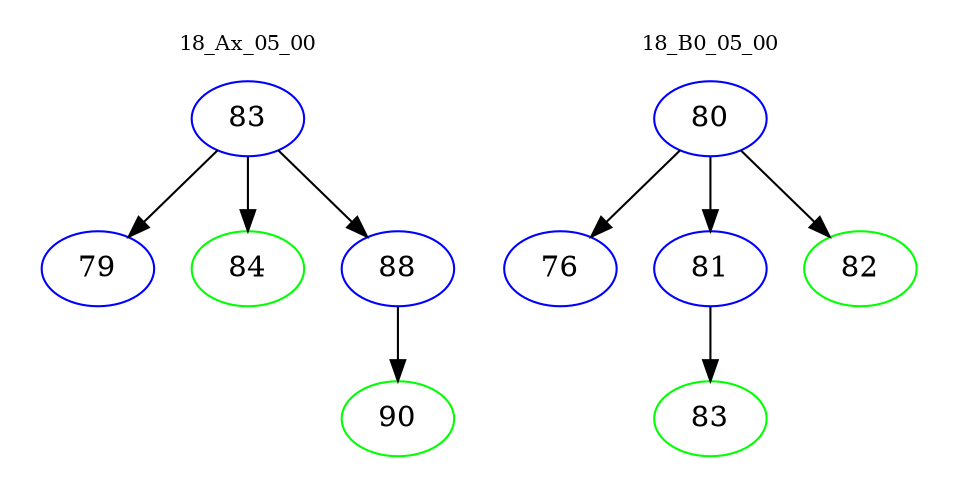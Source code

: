 digraph{
subgraph cluster_0 {
color = white
label = "18_Ax_05_00";
fontsize=10;
T0_83 [label="83", color="blue"]
T0_83 -> T0_79 [color="black"]
T0_79 [label="79", color="blue"]
T0_83 -> T0_84 [color="black"]
T0_84 [label="84", color="green"]
T0_83 -> T0_88 [color="black"]
T0_88 [label="88", color="blue"]
T0_88 -> T0_90 [color="black"]
T0_90 [label="90", color="green"]
}
subgraph cluster_1 {
color = white
label = "18_B0_05_00";
fontsize=10;
T1_80 [label="80", color="blue"]
T1_80 -> T1_76 [color="black"]
T1_76 [label="76", color="blue"]
T1_80 -> T1_81 [color="black"]
T1_81 [label="81", color="blue"]
T1_81 -> T1_83 [color="black"]
T1_83 [label="83", color="green"]
T1_80 -> T1_82 [color="black"]
T1_82 [label="82", color="green"]
}
}
